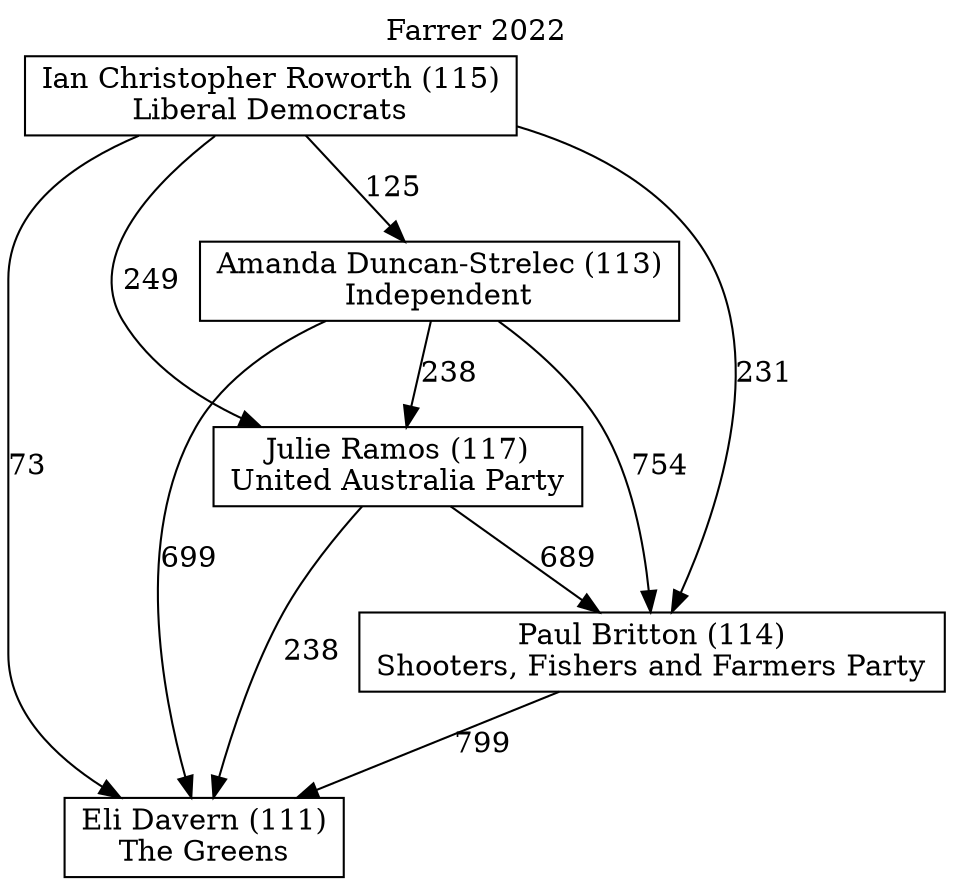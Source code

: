 // House preference flow
digraph "Eli Davern (111)_Farrer_2022" {
	graph [label="Farrer 2022" labelloc=t mclimit=10]
	node [shape=box]
	"Ian Christopher Roworth (115)" [label="Ian Christopher Roworth (115)
Liberal Democrats"]
	"Amanda Duncan-Strelec (113)" [label="Amanda Duncan-Strelec (113)
Independent"]
	"Eli Davern (111)" [label="Eli Davern (111)
The Greens"]
	"Julie Ramos (117)" [label="Julie Ramos (117)
United Australia Party"]
	"Paul Britton (114)" [label="Paul Britton (114)
Shooters, Fishers and Farmers Party"]
	"Amanda Duncan-Strelec (113)" -> "Paul Britton (114)" [label=754]
	"Julie Ramos (117)" -> "Eli Davern (111)" [label=238]
	"Ian Christopher Roworth (115)" -> "Paul Britton (114)" [label=231]
	"Ian Christopher Roworth (115)" -> "Julie Ramos (117)" [label=249]
	"Paul Britton (114)" -> "Eli Davern (111)" [label=799]
	"Ian Christopher Roworth (115)" -> "Amanda Duncan-Strelec (113)" [label=125]
	"Amanda Duncan-Strelec (113)" -> "Eli Davern (111)" [label=699]
	"Ian Christopher Roworth (115)" -> "Eli Davern (111)" [label=73]
	"Julie Ramos (117)" -> "Paul Britton (114)" [label=689]
	"Amanda Duncan-Strelec (113)" -> "Julie Ramos (117)" [label=238]
}
